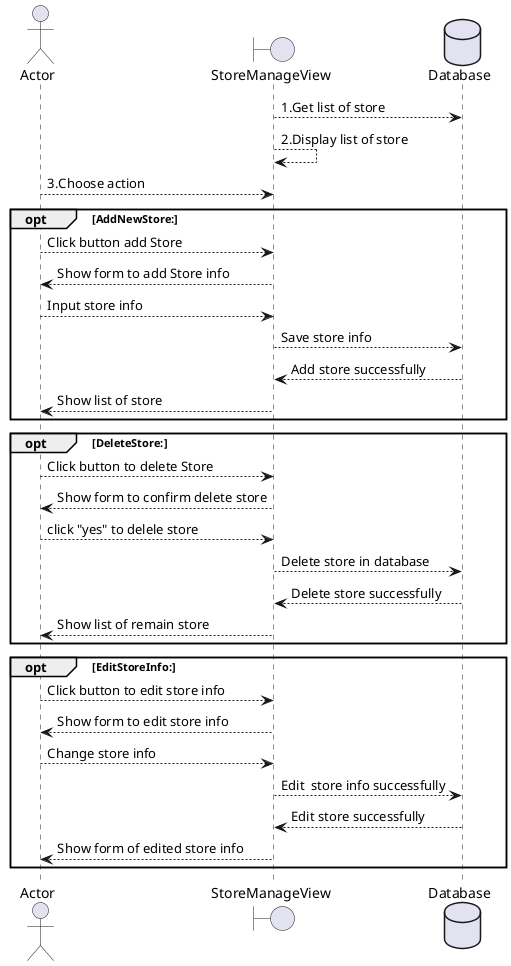 @startuml QL cua hang

actor Actor 
boundary StoreManageView 
database Database 

StoreManageView --> Database: 1.Get list of store
StoreManageView --> StoreManageView: 2.Display list of store
Actor --> StoreManageView: 3.Choose action

opt AddNewStore:
Actor --> StoreManageView: Click button add Store
StoreManageView --> Actor: Show form to add Store info
Actor --> StoreManageView: Input store info
StoreManageView --> Database: Save store info
Database --> StoreManageView: Add store successfully
StoreManageView --> Actor: Show list of store
end   

opt DeleteStore:
Actor --> StoreManageView: Click button to delete Store
StoreManageView --> Actor: Show form to confirm delete store
Actor --> StoreManageView: click "yes" to delele store
StoreManageView --> Database: Delete store in database
Database --> StoreManageView: Delete store successfully
StoreManageView --> Actor: Show list of remain store
end

opt EditStoreInfo:
Actor --> StoreManageView: Click button to edit store info
StoreManageView --> Actor: Show form to edit store info
Actor --> StoreManageView: Change store info
StoreManageView --> Database: Edit  store info successfully
Database --> StoreManageView: Edit store successfully
StoreManageView --> Actor: Show form of edited store info
end   


@enduml